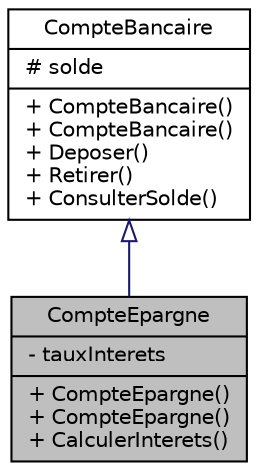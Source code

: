 digraph "CompteEpargne"
{
  edge [fontname="Helvetica",fontsize="10",labelfontname="Helvetica",labelfontsize="10"];
  node [fontname="Helvetica",fontsize="10",shape=record];
  Node0 [label="{CompteEpargne\n|- tauxInterets\l|+ CompteEpargne()\l+ CompteEpargne()\l+ CalculerInterets()\l}",height=0.2,width=0.4,color="black", fillcolor="grey75", style="filled", fontcolor="black"];
  Node1 -> Node0 [dir="back",color="midnightblue",fontsize="10",style="solid",arrowtail="onormal",fontname="Helvetica"];
  Node1 [label="{CompteBancaire\n|# solde\l|+ CompteBancaire()\l+ CompteBancaire()\l+ Deposer()\l+ Retirer()\l+ ConsulterSolde()\l}",height=0.2,width=0.4,color="black", fillcolor="white", style="filled",URL="$class_compte_bancaire.html"];
}

